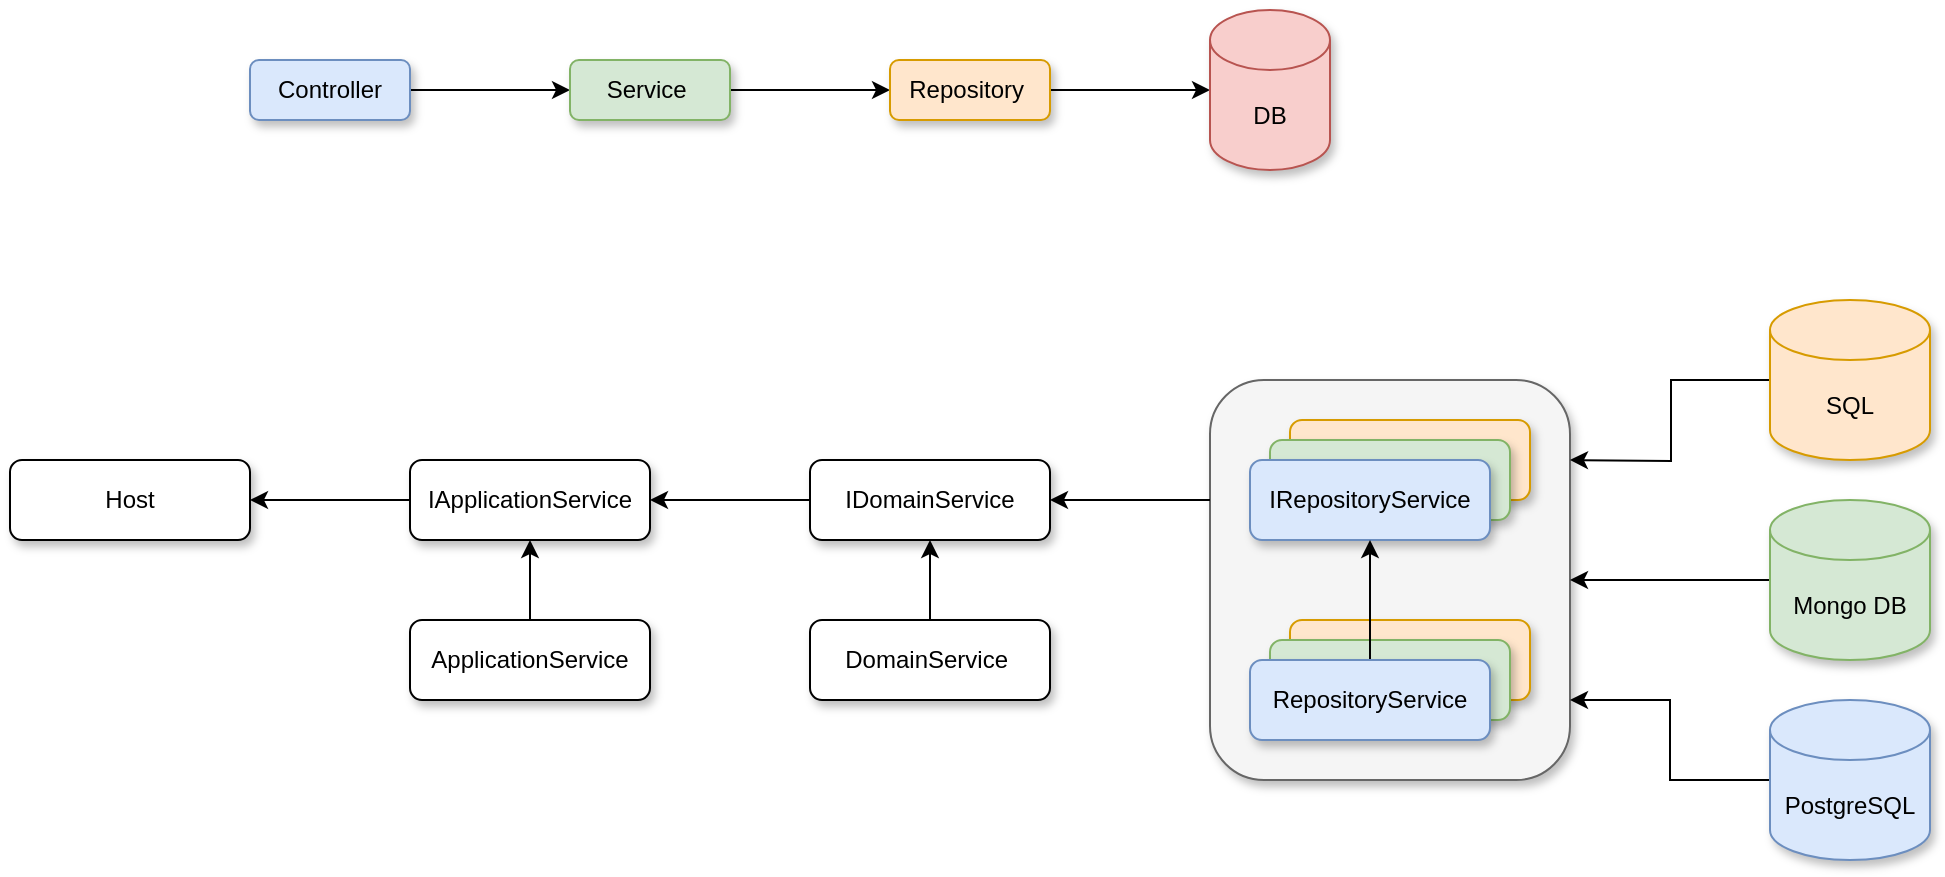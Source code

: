 <mxfile version="20.2.7" type="github">
  <diagram id="7UlVRwlyegr4FhzEtUno" name="Page-1">
    <mxGraphModel dx="1080" dy="867" grid="1" gridSize="10" guides="1" tooltips="1" connect="1" arrows="1" fold="1" page="1" pageScale="1" pageWidth="1100" pageHeight="850" math="0" shadow="0">
      <root>
        <mxCell id="0" />
        <mxCell id="1" parent="0" />
        <mxCell id="ev7gZziuKa32cAHw3EfZ-43" value="" style="rounded=1;whiteSpace=wrap;html=1;shadow=1;fillColor=#f5f5f5;strokeColor=#666666;fontColor=#333333;" vertex="1" parent="1">
          <mxGeometry x="640" y="240" width="180" height="200" as="geometry" />
        </mxCell>
        <mxCell id="ev7gZziuKa32cAHw3EfZ-7" style="edgeStyle=orthogonalEdgeStyle;rounded=0;orthogonalLoop=1;jettySize=auto;html=1;entryX=0;entryY=0.5;entryDx=0;entryDy=0;" edge="1" parent="1" source="ev7gZziuKa32cAHw3EfZ-2" target="ev7gZziuKa32cAHw3EfZ-4">
          <mxGeometry relative="1" as="geometry" />
        </mxCell>
        <mxCell id="ev7gZziuKa32cAHw3EfZ-2" value="Controller" style="rounded=1;whiteSpace=wrap;html=1;shadow=1;fillColor=#dae8fc;strokeColor=#6c8ebf;" vertex="1" parent="1">
          <mxGeometry x="160" y="80" width="80" height="30" as="geometry" />
        </mxCell>
        <mxCell id="ev7gZziuKa32cAHw3EfZ-8" style="edgeStyle=orthogonalEdgeStyle;rounded=0;orthogonalLoop=1;jettySize=auto;html=1;entryX=0;entryY=0.5;entryDx=0;entryDy=0;" edge="1" parent="1" source="ev7gZziuKa32cAHw3EfZ-4" target="ev7gZziuKa32cAHw3EfZ-5">
          <mxGeometry relative="1" as="geometry" />
        </mxCell>
        <mxCell id="ev7gZziuKa32cAHw3EfZ-4" value="Service&amp;nbsp;" style="rounded=1;whiteSpace=wrap;html=1;shadow=1;fillColor=#d5e8d4;strokeColor=#82b366;" vertex="1" parent="1">
          <mxGeometry x="320" y="80" width="80" height="30" as="geometry" />
        </mxCell>
        <mxCell id="ev7gZziuKa32cAHw3EfZ-9" style="edgeStyle=orthogonalEdgeStyle;rounded=0;orthogonalLoop=1;jettySize=auto;html=1;entryX=0;entryY=0.5;entryDx=0;entryDy=0;entryPerimeter=0;" edge="1" parent="1" source="ev7gZziuKa32cAHw3EfZ-5" target="ev7gZziuKa32cAHw3EfZ-6">
          <mxGeometry relative="1" as="geometry" />
        </mxCell>
        <mxCell id="ev7gZziuKa32cAHw3EfZ-5" value="Repository&amp;nbsp;" style="rounded=1;whiteSpace=wrap;html=1;shadow=1;fillColor=#ffe6cc;strokeColor=#d79b00;" vertex="1" parent="1">
          <mxGeometry x="480" y="80" width="80" height="30" as="geometry" />
        </mxCell>
        <mxCell id="ev7gZziuKa32cAHw3EfZ-6" value="DB" style="shape=cylinder3;whiteSpace=wrap;html=1;boundedLbl=1;backgroundOutline=1;size=15;shadow=1;fillColor=#f8cecc;strokeColor=#b85450;" vertex="1" parent="1">
          <mxGeometry x="640" y="55" width="60" height="80" as="geometry" />
        </mxCell>
        <mxCell id="ev7gZziuKa32cAHw3EfZ-10" value="Host" style="rounded=1;whiteSpace=wrap;html=1;shadow=1;" vertex="1" parent="1">
          <mxGeometry x="40" y="280" width="120" height="40" as="geometry" />
        </mxCell>
        <mxCell id="ev7gZziuKa32cAHw3EfZ-26" value="" style="edgeStyle=orthogonalEdgeStyle;rounded=0;orthogonalLoop=1;jettySize=auto;html=1;" edge="1" parent="1" source="ev7gZziuKa32cAHw3EfZ-11" target="ev7gZziuKa32cAHw3EfZ-15">
          <mxGeometry relative="1" as="geometry" />
        </mxCell>
        <mxCell id="ev7gZziuKa32cAHw3EfZ-11" value="ApplicationService" style="rounded=1;whiteSpace=wrap;html=1;shadow=1;" vertex="1" parent="1">
          <mxGeometry x="240" y="360" width="120" height="40" as="geometry" />
        </mxCell>
        <mxCell id="ev7gZziuKa32cAHw3EfZ-27" style="edgeStyle=orthogonalEdgeStyle;rounded=0;orthogonalLoop=1;jettySize=auto;html=1;entryX=0.5;entryY=1;entryDx=0;entryDy=0;" edge="1" parent="1" source="ev7gZziuKa32cAHw3EfZ-12" target="ev7gZziuKa32cAHw3EfZ-16">
          <mxGeometry relative="1" as="geometry" />
        </mxCell>
        <mxCell id="ev7gZziuKa32cAHw3EfZ-12" value="DomainService&amp;nbsp;" style="rounded=1;whiteSpace=wrap;html=1;shadow=1;" vertex="1" parent="1">
          <mxGeometry x="440" y="360" width="120" height="40" as="geometry" />
        </mxCell>
        <mxCell id="ev7gZziuKa32cAHw3EfZ-47" style="edgeStyle=orthogonalEdgeStyle;rounded=0;orthogonalLoop=1;jettySize=auto;html=1;" edge="1" parent="1" source="ev7gZziuKa32cAHw3EfZ-13">
          <mxGeometry relative="1" as="geometry">
            <mxPoint x="820" y="280" as="targetPoint" />
          </mxGeometry>
        </mxCell>
        <mxCell id="ev7gZziuKa32cAHw3EfZ-13" value="SQL" style="shape=cylinder3;whiteSpace=wrap;html=1;boundedLbl=1;backgroundOutline=1;size=15;shadow=1;fillColor=#ffe6cc;strokeColor=#d79b00;" vertex="1" parent="1">
          <mxGeometry x="920" y="200" width="80" height="80" as="geometry" />
        </mxCell>
        <mxCell id="ev7gZziuKa32cAHw3EfZ-19" style="edgeStyle=orthogonalEdgeStyle;rounded=0;orthogonalLoop=1;jettySize=auto;html=1;entryX=1;entryY=0.5;entryDx=0;entryDy=0;" edge="1" parent="1" source="ev7gZziuKa32cAHw3EfZ-15" target="ev7gZziuKa32cAHw3EfZ-10">
          <mxGeometry relative="1" as="geometry" />
        </mxCell>
        <mxCell id="ev7gZziuKa32cAHw3EfZ-15" value="IApplicationService" style="rounded=1;whiteSpace=wrap;html=1;shadow=1;" vertex="1" parent="1">
          <mxGeometry x="240" y="280" width="120" height="40" as="geometry" />
        </mxCell>
        <mxCell id="ev7gZziuKa32cAHw3EfZ-25" style="edgeStyle=orthogonalEdgeStyle;rounded=0;orthogonalLoop=1;jettySize=auto;html=1;entryX=1;entryY=0.5;entryDx=0;entryDy=0;" edge="1" parent="1" source="ev7gZziuKa32cAHw3EfZ-16" target="ev7gZziuKa32cAHw3EfZ-15">
          <mxGeometry relative="1" as="geometry" />
        </mxCell>
        <mxCell id="ev7gZziuKa32cAHw3EfZ-16" value="IDomainService" style="rounded=1;whiteSpace=wrap;html=1;shadow=1;" vertex="1" parent="1">
          <mxGeometry x="440" y="280" width="120" height="40" as="geometry" />
        </mxCell>
        <mxCell id="ev7gZziuKa32cAHw3EfZ-49" style="edgeStyle=orthogonalEdgeStyle;rounded=0;orthogonalLoop=1;jettySize=auto;html=1;entryX=1;entryY=0.5;entryDx=0;entryDy=0;" edge="1" parent="1" source="ev7gZziuKa32cAHw3EfZ-28" target="ev7gZziuKa32cAHw3EfZ-43">
          <mxGeometry relative="1" as="geometry" />
        </mxCell>
        <mxCell id="ev7gZziuKa32cAHw3EfZ-28" value="Mongo DB" style="shape=cylinder3;whiteSpace=wrap;html=1;boundedLbl=1;backgroundOutline=1;size=15;shadow=1;fillColor=#d5e8d4;strokeColor=#82b366;" vertex="1" parent="1">
          <mxGeometry x="920" y="300" width="80" height="80" as="geometry" />
        </mxCell>
        <mxCell id="ev7gZziuKa32cAHw3EfZ-48" value="" style="edgeStyle=orthogonalEdgeStyle;rounded=0;orthogonalLoop=1;jettySize=auto;html=1;entryX=1;entryY=0.8;entryDx=0;entryDy=0;entryPerimeter=0;" edge="1" parent="1" source="ev7gZziuKa32cAHw3EfZ-29" target="ev7gZziuKa32cAHw3EfZ-43">
          <mxGeometry relative="1" as="geometry" />
        </mxCell>
        <mxCell id="ev7gZziuKa32cAHw3EfZ-29" value="PostgreSQL" style="shape=cylinder3;whiteSpace=wrap;html=1;boundedLbl=1;backgroundOutline=1;size=15;shadow=1;fillColor=#dae8fc;strokeColor=#6c8ebf;" vertex="1" parent="1">
          <mxGeometry x="920" y="400" width="80" height="80" as="geometry" />
        </mxCell>
        <mxCell id="ev7gZziuKa32cAHw3EfZ-33" value="" style="rounded=1;whiteSpace=wrap;html=1;shadow=1;fillColor=#ffe6cc;strokeColor=#d79b00;" vertex="1" parent="1">
          <mxGeometry x="680" y="260" width="120" height="40" as="geometry" />
        </mxCell>
        <mxCell id="ev7gZziuKa32cAHw3EfZ-32" value="" style="rounded=1;whiteSpace=wrap;html=1;shadow=1;fillColor=#d5e8d4;strokeColor=#82b366;" vertex="1" parent="1">
          <mxGeometry x="670" y="270" width="120" height="40" as="geometry" />
        </mxCell>
        <mxCell id="ev7gZziuKa32cAHw3EfZ-30" value="IRepositoryService" style="rounded=1;whiteSpace=wrap;html=1;shadow=1;fillColor=#dae8fc;strokeColor=#6c8ebf;" vertex="1" parent="1">
          <mxGeometry x="660" y="280" width="120" height="40" as="geometry" />
        </mxCell>
        <mxCell id="ev7gZziuKa32cAHw3EfZ-35" value="" style="rounded=1;whiteSpace=wrap;html=1;shadow=1;fillColor=#ffe6cc;strokeColor=#d79b00;" vertex="1" parent="1">
          <mxGeometry x="680" y="360" width="120" height="40" as="geometry" />
        </mxCell>
        <mxCell id="ev7gZziuKa32cAHw3EfZ-36" value="" style="rounded=1;whiteSpace=wrap;html=1;shadow=1;fillColor=#d5e8d4;strokeColor=#82b366;" vertex="1" parent="1">
          <mxGeometry x="670" y="370" width="120" height="40" as="geometry" />
        </mxCell>
        <mxCell id="ev7gZziuKa32cAHw3EfZ-42" style="edgeStyle=orthogonalEdgeStyle;rounded=0;orthogonalLoop=1;jettySize=auto;html=1;entryX=0.5;entryY=1;entryDx=0;entryDy=0;" edge="1" parent="1" source="ev7gZziuKa32cAHw3EfZ-31" target="ev7gZziuKa32cAHw3EfZ-30">
          <mxGeometry relative="1" as="geometry" />
        </mxCell>
        <mxCell id="ev7gZziuKa32cAHw3EfZ-31" value="RepositoryService" style="rounded=1;whiteSpace=wrap;html=1;shadow=1;fillColor=#dae8fc;strokeColor=#6c8ebf;" vertex="1" parent="1">
          <mxGeometry x="660" y="380" width="120" height="40" as="geometry" />
        </mxCell>
        <mxCell id="ev7gZziuKa32cAHw3EfZ-44" value="" style="endArrow=classic;html=1;rounded=0;exitX=0;exitY=0.3;exitDx=0;exitDy=0;exitPerimeter=0;entryX=1;entryY=0.5;entryDx=0;entryDy=0;" edge="1" parent="1" source="ev7gZziuKa32cAHw3EfZ-43" target="ev7gZziuKa32cAHw3EfZ-16">
          <mxGeometry width="50" height="50" relative="1" as="geometry">
            <mxPoint x="670" y="550" as="sourcePoint" />
            <mxPoint x="590" y="550" as="targetPoint" />
          </mxGeometry>
        </mxCell>
      </root>
    </mxGraphModel>
  </diagram>
</mxfile>
